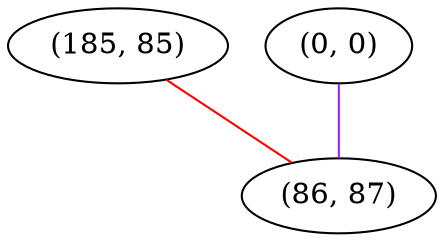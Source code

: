 graph "" {
"(185, 85)";
"(0, 0)";
"(86, 87)";
"(185, 85)" -- "(86, 87)"  [color=red, key=0, weight=1];
"(0, 0)" -- "(86, 87)"  [color=purple, key=0, weight=4];
}
